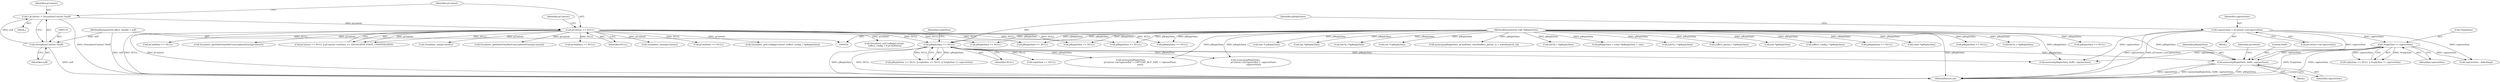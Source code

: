 digraph "0_Android_557bd7bfe6c4895faee09e46fc9b5304a956c8b7@API" {
"1000706" [label="(Call,memset(pReplyData, 0x80, captureSize))"];
"1000649" [label="(Call,pReplyData == NULL)"];
"1000108" [label="(MethodParameterIn,void *pReplyData)"];
"1000119" [label="(Call,pContext == NULL)"];
"1000111" [label="(Call,* pContext = (VisualizerContext *)self)"];
"1000113" [label="(Call,(VisualizerContext *)self)"];
"1000103" [label="(MethodParameterIn,effect_handle_t self)"];
"1000642" [label="(Call,captureSize = pContext->mCaptureSize)"];
"1000656" [label="(Call,*replySize != captureSize)"];
"1000556" [label="(Call,(int32_t *)pReplyData)"];
"1000108" [label="(MethodParameterIn,void *pReplyData)"];
"1000226" [label="(Call,Visualizer_reset(pContext))"];
"1000781" [label="(Call,pReplyData = (char *)pReplyData + size)"];
"1000494" [label="(Call,pCmdData == NULL)"];
"1000648" [label="(Call,pReplyData == NULL || replySize == NULL || *replySize != captureSize)"];
"1000529" [label="(Call,(int32_t *)pReplyData)"];
"1000109" [label="(Block,)"];
"1000644" [label="(Call,pContext->mCaptureSize)"];
"1000111" [label="(Call,* pContext = (VisualizerContext *)self)"];
"1000650" [label="(Identifier,pReplyData)"];
"1000368" [label="(Call,(effect_param_t *)pReplyData)"];
"1000219" [label="(Call,Visualizer_getConfig(pContext, (effect_config_t *)pReplyData))"];
"1000652" [label="(Call,replySize == NULL || *replySize != captureSize)"];
"1000267" [label="(Call,(int *)pReplyData)"];
"1000654" [label="(Identifier,replySize)"];
"1000221" [label="(Call,(effect_config_t *)pReplyData)"];
"1000794" [label="(Call,memcpy(pReplyData,\n                       pContext->mCaptureBuf + capturePoint,\n                       captureSize))"];
"1000232" [label="(Call,pReplyData == NULL)"];
"1000333" [label="(Call,pReplyData == NULL)"];
"1000120" [label="(Identifier,pContext)"];
"1000115" [label="(Identifier,self)"];
"1000696" [label="(Block,)"];
"1000194" [label="(Call,Visualizer_setConfig(pContext,\n (effect_config_t *) pCmdData))"];
"1000275" [label="(Call,pReplyData == NULL)"];
"1000649" [label="(Call,pReplyData == NULL)"];
"1000119" [label="(Call,pContext == NULL)"];
"1000750" [label="(Call,captureSize - deltaSmpl)"];
"1000640" [label="(Block,)"];
"1000124" [label="(Identifier,pContext)"];
"1000784" [label="(Call,(char *)pReplyData)"];
"1000118" [label="(Call,pContext == NULL || pContext->mState == VISUALIZER_STATE_UNINITIALIZED)"];
"1000651" [label="(Identifier,NULL)"];
"1000319" [label="(Call,pCmdData == NULL)"];
"1000511" [label="(Call,pReplyData == NULL)"];
"1000629" [label="(Call,(int32_t *)pReplyData)"];
"1000113" [label="(Call,(VisualizerContext *)self)"];
"1000657" [label="(Call,*replySize)"];
"1000708" [label="(Literal,0x80)"];
"1000173" [label="(Call,pReplyData == NULL)"];
"1000191" [label="(Call,(int *) pReplyData)"];
"1000865" [label="(Call,Visualizer_getDeltaTimeMsFromUpdatedTime(pContext))"];
"1000137" [label="(Call,pReplyData == NULL)"];
"1000707" [label="(Identifier,pReplyData)"];
"1000112" [label="(Identifier,pContext)"];
"1001060" [label="(MethodReturn,int)"];
"1000656" [label="(Call,*replySize != captureSize)"];
"1000310" [label="(Call,(int *)pReplyData)"];
"1000990" [label="(Call,(int32_t*)pReplyData)"];
"1000158" [label="(Call,Visualizer_init(pContext))"];
"1000642" [label="(Call,captureSize = pContext->mCaptureSize)"];
"1000203" [label="(Call,pReplyData == NULL)"];
"1000674" [label="(Call,Visualizer_getDeltaTimeMsFromUpdatedTime(pContext))"];
"1000811" [label="(Call,memset(pReplyData, 0x80, captureSize))"];
"1000706" [label="(Call,memset(pReplyData, 0x80, captureSize))"];
"1000771" [label="(Call,memcpy(pReplyData,\n                           pContext->mCaptureBuf + CAPTURE_BUF_SIZE + capturePoint,\n                           size))"];
"1000155" [label="(Call,(int *) pReplyData)"];
"1000357" [label="(Call,memcpy(pReplyData, pCmdData, sizeof(effect_param_t) + sizeof(uint32_t)))"];
"1000164" [label="(Call,pCmdData == NULL)"];
"1000103" [label="(MethodParameterIn,effect_handle_t self)"];
"1000709" [label="(Identifier,captureSize)"];
"1000653" [label="(Call,replySize == NULL)"];
"1000643" [label="(Identifier,captureSize)"];
"1000820" [label="(Call,pReplyData == NULL)"];
"1000804" [label="(Identifier,pContext)"];
"1000121" [label="(Identifier,NULL)"];
"1000659" [label="(Identifier,captureSize)"];
"1000706" -> "1000696"  [label="AST: "];
"1000706" -> "1000709"  [label="CFG: "];
"1000707" -> "1000706"  [label="AST: "];
"1000708" -> "1000706"  [label="AST: "];
"1000709" -> "1000706"  [label="AST: "];
"1000804" -> "1000706"  [label="CFG: "];
"1000706" -> "1001060"  [label="DDG: captureSize"];
"1000706" -> "1001060"  [label="DDG: memset(pReplyData, 0x80, captureSize)"];
"1000706" -> "1001060"  [label="DDG: pReplyData"];
"1000649" -> "1000706"  [label="DDG: pReplyData"];
"1000108" -> "1000706"  [label="DDG: pReplyData"];
"1000642" -> "1000706"  [label="DDG: captureSize"];
"1000656" -> "1000706"  [label="DDG: captureSize"];
"1000649" -> "1000648"  [label="AST: "];
"1000649" -> "1000651"  [label="CFG: "];
"1000650" -> "1000649"  [label="AST: "];
"1000651" -> "1000649"  [label="AST: "];
"1000654" -> "1000649"  [label="CFG: "];
"1000648" -> "1000649"  [label="CFG: "];
"1000649" -> "1001060"  [label="DDG: pReplyData"];
"1000649" -> "1001060"  [label="DDG: NULL"];
"1000649" -> "1000648"  [label="DDG: pReplyData"];
"1000649" -> "1000648"  [label="DDG: NULL"];
"1000108" -> "1000649"  [label="DDG: pReplyData"];
"1000119" -> "1000649"  [label="DDG: NULL"];
"1000649" -> "1000653"  [label="DDG: NULL"];
"1000649" -> "1000771"  [label="DDG: pReplyData"];
"1000649" -> "1000794"  [label="DDG: pReplyData"];
"1000649" -> "1000811"  [label="DDG: pReplyData"];
"1000108" -> "1000102"  [label="AST: "];
"1000108" -> "1001060"  [label="DDG: pReplyData"];
"1000108" -> "1000137"  [label="DDG: pReplyData"];
"1000108" -> "1000155"  [label="DDG: pReplyData"];
"1000108" -> "1000173"  [label="DDG: pReplyData"];
"1000108" -> "1000191"  [label="DDG: pReplyData"];
"1000108" -> "1000203"  [label="DDG: pReplyData"];
"1000108" -> "1000221"  [label="DDG: pReplyData"];
"1000108" -> "1000232"  [label="DDG: pReplyData"];
"1000108" -> "1000267"  [label="DDG: pReplyData"];
"1000108" -> "1000275"  [label="DDG: pReplyData"];
"1000108" -> "1000310"  [label="DDG: pReplyData"];
"1000108" -> "1000333"  [label="DDG: pReplyData"];
"1000108" -> "1000357"  [label="DDG: pReplyData"];
"1000108" -> "1000368"  [label="DDG: pReplyData"];
"1000108" -> "1000511"  [label="DDG: pReplyData"];
"1000108" -> "1000529"  [label="DDG: pReplyData"];
"1000108" -> "1000556"  [label="DDG: pReplyData"];
"1000108" -> "1000629"  [label="DDG: pReplyData"];
"1000108" -> "1000771"  [label="DDG: pReplyData"];
"1000108" -> "1000781"  [label="DDG: pReplyData"];
"1000108" -> "1000784"  [label="DDG: pReplyData"];
"1000108" -> "1000794"  [label="DDG: pReplyData"];
"1000108" -> "1000811"  [label="DDG: pReplyData"];
"1000108" -> "1000820"  [label="DDG: pReplyData"];
"1000108" -> "1000990"  [label="DDG: pReplyData"];
"1000119" -> "1000118"  [label="AST: "];
"1000119" -> "1000121"  [label="CFG: "];
"1000120" -> "1000119"  [label="AST: "];
"1000121" -> "1000119"  [label="AST: "];
"1000124" -> "1000119"  [label="CFG: "];
"1000118" -> "1000119"  [label="CFG: "];
"1000119" -> "1001060"  [label="DDG: NULL"];
"1000119" -> "1001060"  [label="DDG: pContext"];
"1000119" -> "1000118"  [label="DDG: pContext"];
"1000119" -> "1000118"  [label="DDG: NULL"];
"1000111" -> "1000119"  [label="DDG: pContext"];
"1000119" -> "1000137"  [label="DDG: NULL"];
"1000119" -> "1000158"  [label="DDG: pContext"];
"1000119" -> "1000164"  [label="DDG: NULL"];
"1000119" -> "1000194"  [label="DDG: pContext"];
"1000119" -> "1000203"  [label="DDG: NULL"];
"1000119" -> "1000219"  [label="DDG: pContext"];
"1000119" -> "1000226"  [label="DDG: pContext"];
"1000119" -> "1000232"  [label="DDG: NULL"];
"1000119" -> "1000275"  [label="DDG: NULL"];
"1000119" -> "1000319"  [label="DDG: NULL"];
"1000119" -> "1000494"  [label="DDG: NULL"];
"1000119" -> "1000674"  [label="DDG: pContext"];
"1000119" -> "1000820"  [label="DDG: NULL"];
"1000119" -> "1000865"  [label="DDG: pContext"];
"1000111" -> "1000109"  [label="AST: "];
"1000111" -> "1000113"  [label="CFG: "];
"1000112" -> "1000111"  [label="AST: "];
"1000113" -> "1000111"  [label="AST: "];
"1000120" -> "1000111"  [label="CFG: "];
"1000111" -> "1001060"  [label="DDG: (VisualizerContext *)self"];
"1000113" -> "1000111"  [label="DDG: self"];
"1000113" -> "1000115"  [label="CFG: "];
"1000114" -> "1000113"  [label="AST: "];
"1000115" -> "1000113"  [label="AST: "];
"1000113" -> "1001060"  [label="DDG: self"];
"1000103" -> "1000113"  [label="DDG: self"];
"1000103" -> "1000102"  [label="AST: "];
"1000103" -> "1001060"  [label="DDG: self"];
"1000642" -> "1000640"  [label="AST: "];
"1000642" -> "1000644"  [label="CFG: "];
"1000643" -> "1000642"  [label="AST: "];
"1000644" -> "1000642"  [label="AST: "];
"1000650" -> "1000642"  [label="CFG: "];
"1000642" -> "1001060"  [label="DDG: captureSize"];
"1000642" -> "1001060"  [label="DDG: pContext->mCaptureSize"];
"1000642" -> "1000656"  [label="DDG: captureSize"];
"1000642" -> "1000750"  [label="DDG: captureSize"];
"1000642" -> "1000811"  [label="DDG: captureSize"];
"1000656" -> "1000652"  [label="AST: "];
"1000656" -> "1000659"  [label="CFG: "];
"1000657" -> "1000656"  [label="AST: "];
"1000659" -> "1000656"  [label="AST: "];
"1000652" -> "1000656"  [label="CFG: "];
"1000656" -> "1001060"  [label="DDG: captureSize"];
"1000656" -> "1001060"  [label="DDG: *replySize"];
"1000656" -> "1000652"  [label="DDG: *replySize"];
"1000656" -> "1000652"  [label="DDG: captureSize"];
"1000656" -> "1000750"  [label="DDG: captureSize"];
"1000656" -> "1000811"  [label="DDG: captureSize"];
}
